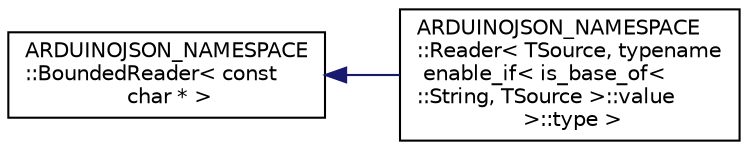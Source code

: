 digraph "Graphical Class Hierarchy"
{
 // LATEX_PDF_SIZE
  edge [fontname="Helvetica",fontsize="10",labelfontname="Helvetica",labelfontsize="10"];
  node [fontname="Helvetica",fontsize="10",shape=record];
  rankdir="LR";
  Node0 [label="ARDUINOJSON_NAMESPACE\l::BoundedReader\< const\l char * \>",height=0.2,width=0.4,color="black", fillcolor="white", style="filled",URL="$structARDUINOJSON__NAMESPACE_1_1BoundedReader.html",tooltip=" "];
  Node0 -> Node1 [dir="back",color="midnightblue",fontsize="10",style="solid",fontname="Helvetica"];
  Node1 [label="ARDUINOJSON_NAMESPACE\l::Reader\< TSource, typename\l enable_if\< is_base_of\< \l::String, TSource \>::value\l \>::type \>",height=0.2,width=0.4,color="black", fillcolor="white", style="filled",URL="$structARDUINOJSON__NAMESPACE_1_1Reader_3_01TSource_00_01typename_01enable__if_3_01is__base__of_3e2f93b24d1cf99723329336f892ab78c.html",tooltip=" "];
}
